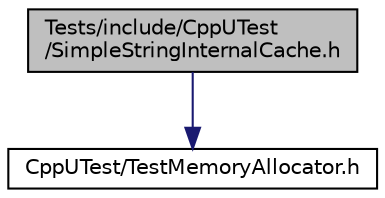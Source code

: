 digraph "Tests/include/CppUTest/SimpleStringInternalCache.h"
{
 // LATEX_PDF_SIZE
  edge [fontname="Helvetica",fontsize="10",labelfontname="Helvetica",labelfontsize="10"];
  node [fontname="Helvetica",fontsize="10",shape=record];
  Node1 [label="Tests/include/CppUTest\l/SimpleStringInternalCache.h",height=0.2,width=0.4,color="black", fillcolor="grey75", style="filled", fontcolor="black",tooltip=" "];
  Node1 -> Node2 [color="midnightblue",fontsize="10",style="solid",fontname="Helvetica"];
  Node2 [label="CppUTest/TestMemoryAllocator.h",height=0.2,width=0.4,color="black", fillcolor="white", style="filled",URL="$TestMemoryAllocator_8h.html",tooltip=" "];
}
